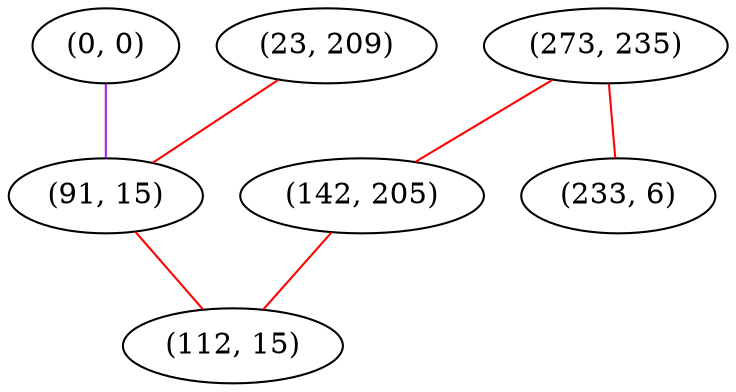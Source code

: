 graph "" {
"(0, 0)";
"(23, 209)";
"(91, 15)";
"(273, 235)";
"(142, 205)";
"(112, 15)";
"(233, 6)";
"(0, 0)" -- "(91, 15)"  [color=purple, key=0, weight=4];
"(23, 209)" -- "(91, 15)"  [color=red, key=0, weight=1];
"(91, 15)" -- "(112, 15)"  [color=red, key=0, weight=1];
"(273, 235)" -- "(233, 6)"  [color=red, key=0, weight=1];
"(273, 235)" -- "(142, 205)"  [color=red, key=0, weight=1];
"(142, 205)" -- "(112, 15)"  [color=red, key=0, weight=1];
}
